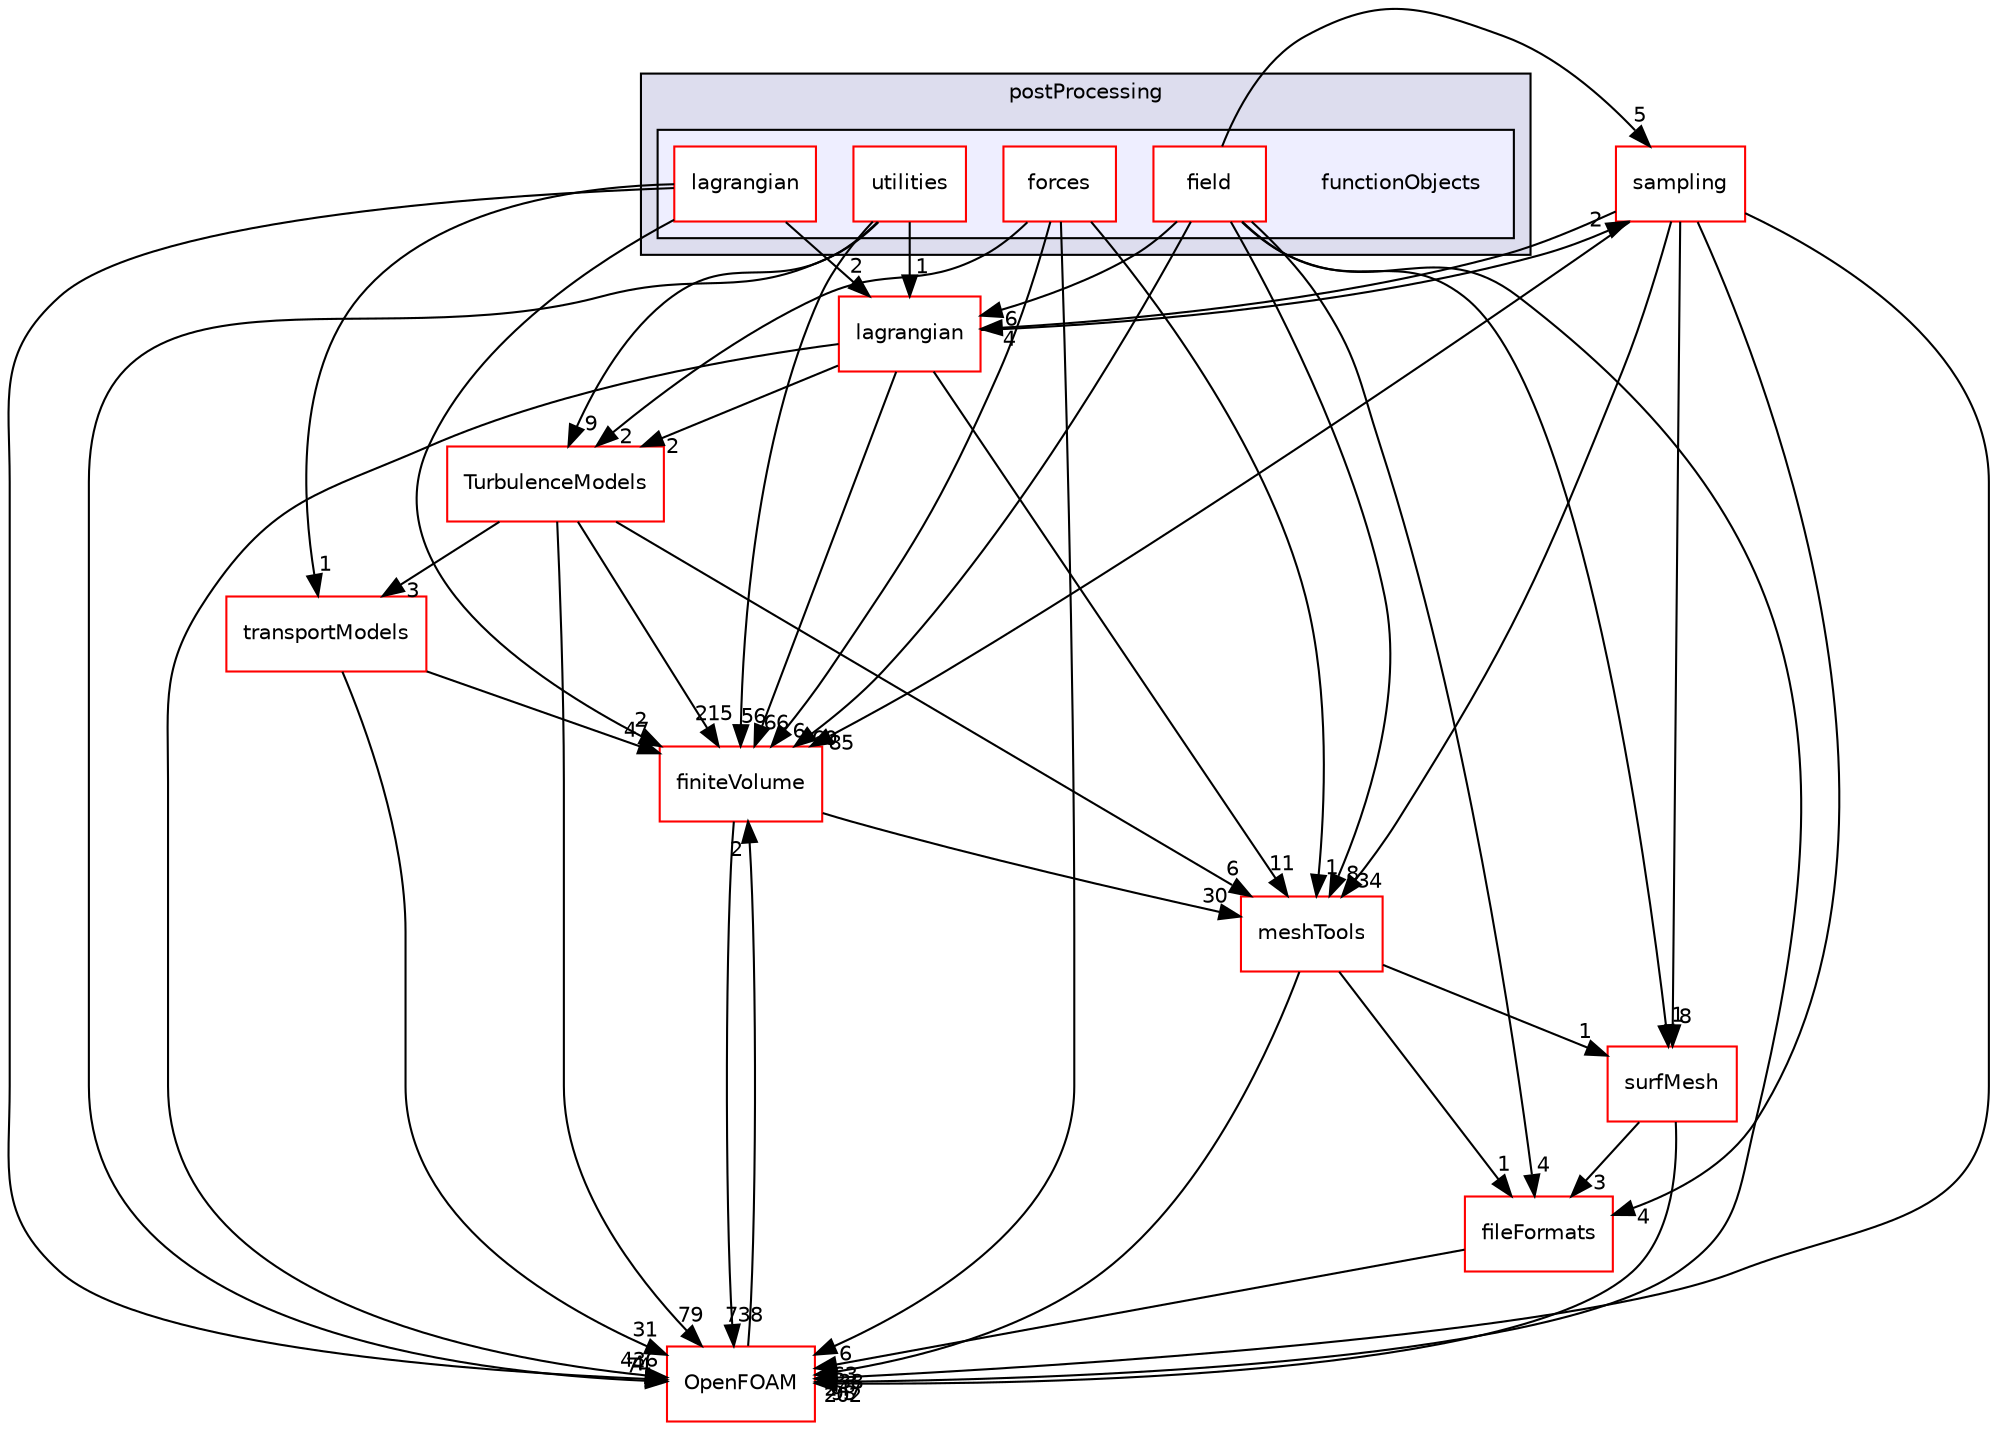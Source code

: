 digraph "src/postProcessing/functionObjects" {
  bgcolor=transparent;
  compound=true
  node [ fontsize="10", fontname="Helvetica"];
  edge [ labelfontsize="10", labelfontname="Helvetica"];
  subgraph clusterdir_a03451fb51a99aeda64b9111367b1019 {
    graph [ bgcolor="#ddddee", pencolor="black", label="postProcessing" fontname="Helvetica", fontsize="10", URL="dir_a03451fb51a99aeda64b9111367b1019.html"]
  subgraph clusterdir_e82badcb6e86a7406e8ef8dc75ac578f {
    graph [ bgcolor="#eeeeff", pencolor="black", label="" URL="dir_e82badcb6e86a7406e8ef8dc75ac578f.html"];
    dir_e82badcb6e86a7406e8ef8dc75ac578f [shape=plaintext label="functionObjects"];
    dir_efb3ad8e9cbb3414a44ef268cb98c0b2 [shape=box label="field" color="red" fillcolor="white" style="filled" URL="dir_efb3ad8e9cbb3414a44ef268cb98c0b2.html"];
    dir_a19a54c8c5640a4bc0eca585ac0ed5cc [shape=box label="forces" color="red" fillcolor="white" style="filled" URL="dir_a19a54c8c5640a4bc0eca585ac0ed5cc.html"];
    dir_572b053bb34ea85501b24d2370e40d5c [shape=box label="lagrangian" color="red" fillcolor="white" style="filled" URL="dir_572b053bb34ea85501b24d2370e40d5c.html"];
    dir_5fa51d5799d140e0f60107297bff2985 [shape=box label="utilities" color="red" fillcolor="white" style="filled" URL="dir_5fa51d5799d140e0f60107297bff2985.html"];
  }
  }
  dir_9bd15774b555cf7259a6fa18f99fe99b [shape=box label="finiteVolume" color="red" URL="dir_9bd15774b555cf7259a6fa18f99fe99b.html"];
  dir_24a3817a3c61c11f04a0a72057522f4f [shape=box label="sampling" color="red" URL="dir_24a3817a3c61c11f04a0a72057522f4f.html"];
  dir_0a88fe22feb23ce5f078a04a1df67721 [shape=box label="surfMesh" color="red" URL="dir_0a88fe22feb23ce5f078a04a1df67721.html"];
  dir_ae30ad0bef50cf391b24c614251bb9fd [shape=box label="meshTools" color="red" URL="dir_ae30ad0bef50cf391b24c614251bb9fd.html"];
  dir_b05602f37bb521a7142c0a3e200b5f35 [shape=box label="fileFormats" color="red" URL="dir_b05602f37bb521a7142c0a3e200b5f35.html"];
  dir_1eda626aeac0f0ad2848c36acaa5d501 [shape=box label="TurbulenceModels" color="red" URL="dir_1eda626aeac0f0ad2848c36acaa5d501.html"];
  dir_c5473ff19b20e6ec4dfe5c310b3778a8 [shape=box label="OpenFOAM" color="red" URL="dir_c5473ff19b20e6ec4dfe5c310b3778a8.html"];
  dir_9415e59289a6feeb24164dafa70a594f [shape=box label="transportModels" color="red" URL="dir_9415e59289a6feeb24164dafa70a594f.html"];
  dir_f8c25efc4b6f6a8502a42d5af7554d23 [shape=box label="lagrangian" color="red" URL="dir_f8c25efc4b6f6a8502a42d5af7554d23.html"];
  dir_9bd15774b555cf7259a6fa18f99fe99b->dir_ae30ad0bef50cf391b24c614251bb9fd [headlabel="30", labeldistance=1.5 headhref="dir_000898_001752.html"];
  dir_9bd15774b555cf7259a6fa18f99fe99b->dir_c5473ff19b20e6ec4dfe5c310b3778a8 [headlabel="738", labeldistance=1.5 headhref="dir_000898_001898.html"];
  dir_24a3817a3c61c11f04a0a72057522f4f->dir_9bd15774b555cf7259a6fa18f99fe99b [headlabel="85", labeldistance=1.5 headhref="dir_002688_000898.html"];
  dir_24a3817a3c61c11f04a0a72057522f4f->dir_0a88fe22feb23ce5f078a04a1df67721 [headlabel="8", labeldistance=1.5 headhref="dir_002688_002749.html"];
  dir_24a3817a3c61c11f04a0a72057522f4f->dir_ae30ad0bef50cf391b24c614251bb9fd [headlabel="34", labeldistance=1.5 headhref="dir_002688_001752.html"];
  dir_24a3817a3c61c11f04a0a72057522f4f->dir_b05602f37bb521a7142c0a3e200b5f35 [headlabel="4", labeldistance=1.5 headhref="dir_002688_000885.html"];
  dir_24a3817a3c61c11f04a0a72057522f4f->dir_c5473ff19b20e6ec4dfe5c310b3778a8 [headlabel="247", labeldistance=1.5 headhref="dir_002688_001898.html"];
  dir_24a3817a3c61c11f04a0a72057522f4f->dir_f8c25efc4b6f6a8502a42d5af7554d23 [headlabel="4", labeldistance=1.5 headhref="dir_002688_001366.html"];
  dir_0a88fe22feb23ce5f078a04a1df67721->dir_b05602f37bb521a7142c0a3e200b5f35 [headlabel="3", labeldistance=1.5 headhref="dir_002749_000885.html"];
  dir_0a88fe22feb23ce5f078a04a1df67721->dir_c5473ff19b20e6ec4dfe5c310b3778a8 [headlabel="202", labeldistance=1.5 headhref="dir_002749_001898.html"];
  dir_ae30ad0bef50cf391b24c614251bb9fd->dir_0a88fe22feb23ce5f078a04a1df67721 [headlabel="1", labeldistance=1.5 headhref="dir_001752_002749.html"];
  dir_ae30ad0bef50cf391b24c614251bb9fd->dir_b05602f37bb521a7142c0a3e200b5f35 [headlabel="1", labeldistance=1.5 headhref="dir_001752_000885.html"];
  dir_ae30ad0bef50cf391b24c614251bb9fd->dir_c5473ff19b20e6ec4dfe5c310b3778a8 [headlabel="738", labeldistance=1.5 headhref="dir_001752_001898.html"];
  dir_5fa51d5799d140e0f60107297bff2985->dir_9bd15774b555cf7259a6fa18f99fe99b [headlabel="56", labeldistance=1.5 headhref="dir_000936_000898.html"];
  dir_5fa51d5799d140e0f60107297bff2985->dir_1eda626aeac0f0ad2848c36acaa5d501 [headlabel="9", labeldistance=1.5 headhref="dir_000936_000753.html"];
  dir_5fa51d5799d140e0f60107297bff2985->dir_c5473ff19b20e6ec4dfe5c310b3778a8 [headlabel="74", labeldistance=1.5 headhref="dir_000936_001898.html"];
  dir_5fa51d5799d140e0f60107297bff2985->dir_f8c25efc4b6f6a8502a42d5af7554d23 [headlabel="1", labeldistance=1.5 headhref="dir_000936_001366.html"];
  dir_b05602f37bb521a7142c0a3e200b5f35->dir_c5473ff19b20e6ec4dfe5c310b3778a8 [headlabel="63", labeldistance=1.5 headhref="dir_000885_001898.html"];
  dir_1eda626aeac0f0ad2848c36acaa5d501->dir_9bd15774b555cf7259a6fa18f99fe99b [headlabel="215", labeldistance=1.5 headhref="dir_000753_000898.html"];
  dir_1eda626aeac0f0ad2848c36acaa5d501->dir_ae30ad0bef50cf391b24c614251bb9fd [headlabel="6", labeldistance=1.5 headhref="dir_000753_001752.html"];
  dir_1eda626aeac0f0ad2848c36acaa5d501->dir_c5473ff19b20e6ec4dfe5c310b3778a8 [headlabel="79", labeldistance=1.5 headhref="dir_000753_001898.html"];
  dir_1eda626aeac0f0ad2848c36acaa5d501->dir_9415e59289a6feeb24164dafa70a594f [headlabel="3", labeldistance=1.5 headhref="dir_000753_000916.html"];
  dir_a19a54c8c5640a4bc0eca585ac0ed5cc->dir_9bd15774b555cf7259a6fa18f99fe99b [headlabel="6", labeldistance=1.5 headhref="dir_002504_000898.html"];
  dir_a19a54c8c5640a4bc0eca585ac0ed5cc->dir_ae30ad0bef50cf391b24c614251bb9fd [headlabel="1", labeldistance=1.5 headhref="dir_002504_001752.html"];
  dir_a19a54c8c5640a4bc0eca585ac0ed5cc->dir_1eda626aeac0f0ad2848c36acaa5d501 [headlabel="2", labeldistance=1.5 headhref="dir_002504_000753.html"];
  dir_a19a54c8c5640a4bc0eca585ac0ed5cc->dir_c5473ff19b20e6ec4dfe5c310b3778a8 [headlabel="6", labeldistance=1.5 headhref="dir_002504_001898.html"];
  dir_efb3ad8e9cbb3414a44ef268cb98c0b2->dir_9bd15774b555cf7259a6fa18f99fe99b [headlabel="60", labeldistance=1.5 headhref="dir_002477_000898.html"];
  dir_efb3ad8e9cbb3414a44ef268cb98c0b2->dir_24a3817a3c61c11f04a0a72057522f4f [headlabel="5", labeldistance=1.5 headhref="dir_002477_002688.html"];
  dir_efb3ad8e9cbb3414a44ef268cb98c0b2->dir_0a88fe22feb23ce5f078a04a1df67721 [headlabel="1", labeldistance=1.5 headhref="dir_002477_002749.html"];
  dir_efb3ad8e9cbb3414a44ef268cb98c0b2->dir_ae30ad0bef50cf391b24c614251bb9fd [headlabel="8", labeldistance=1.5 headhref="dir_002477_001752.html"];
  dir_efb3ad8e9cbb3414a44ef268cb98c0b2->dir_b05602f37bb521a7142c0a3e200b5f35 [headlabel="4", labeldistance=1.5 headhref="dir_002477_000885.html"];
  dir_efb3ad8e9cbb3414a44ef268cb98c0b2->dir_c5473ff19b20e6ec4dfe5c310b3778a8 [headlabel="93", labeldistance=1.5 headhref="dir_002477_001898.html"];
  dir_efb3ad8e9cbb3414a44ef268cb98c0b2->dir_f8c25efc4b6f6a8502a42d5af7554d23 [headlabel="6", labeldistance=1.5 headhref="dir_002477_001366.html"];
  dir_c5473ff19b20e6ec4dfe5c310b3778a8->dir_9bd15774b555cf7259a6fa18f99fe99b [headlabel="2", labeldistance=1.5 headhref="dir_001898_000898.html"];
  dir_9415e59289a6feeb24164dafa70a594f->dir_9bd15774b555cf7259a6fa18f99fe99b [headlabel="47", labeldistance=1.5 headhref="dir_000916_000898.html"];
  dir_9415e59289a6feeb24164dafa70a594f->dir_c5473ff19b20e6ec4dfe5c310b3778a8 [headlabel="31", labeldistance=1.5 headhref="dir_000916_001898.html"];
  dir_572b053bb34ea85501b24d2370e40d5c->dir_9bd15774b555cf7259a6fa18f99fe99b [headlabel="2", labeldistance=1.5 headhref="dir_002510_000898.html"];
  dir_572b053bb34ea85501b24d2370e40d5c->dir_c5473ff19b20e6ec4dfe5c310b3778a8 [headlabel="4", labeldistance=1.5 headhref="dir_002510_001898.html"];
  dir_572b053bb34ea85501b24d2370e40d5c->dir_9415e59289a6feeb24164dafa70a594f [headlabel="1", labeldistance=1.5 headhref="dir_002510_000916.html"];
  dir_572b053bb34ea85501b24d2370e40d5c->dir_f8c25efc4b6f6a8502a42d5af7554d23 [headlabel="2", labeldistance=1.5 headhref="dir_002510_001366.html"];
  dir_f8c25efc4b6f6a8502a42d5af7554d23->dir_9bd15774b555cf7259a6fa18f99fe99b [headlabel="66", labeldistance=1.5 headhref="dir_001366_000898.html"];
  dir_f8c25efc4b6f6a8502a42d5af7554d23->dir_24a3817a3c61c11f04a0a72057522f4f [headlabel="2", labeldistance=1.5 headhref="dir_001366_002688.html"];
  dir_f8c25efc4b6f6a8502a42d5af7554d23->dir_ae30ad0bef50cf391b24c614251bb9fd [headlabel="11", labeldistance=1.5 headhref="dir_001366_001752.html"];
  dir_f8c25efc4b6f6a8502a42d5af7554d23->dir_1eda626aeac0f0ad2848c36acaa5d501 [headlabel="2", labeldistance=1.5 headhref="dir_001366_000753.html"];
  dir_f8c25efc4b6f6a8502a42d5af7554d23->dir_c5473ff19b20e6ec4dfe5c310b3778a8 [headlabel="436", labeldistance=1.5 headhref="dir_001366_001898.html"];
}
